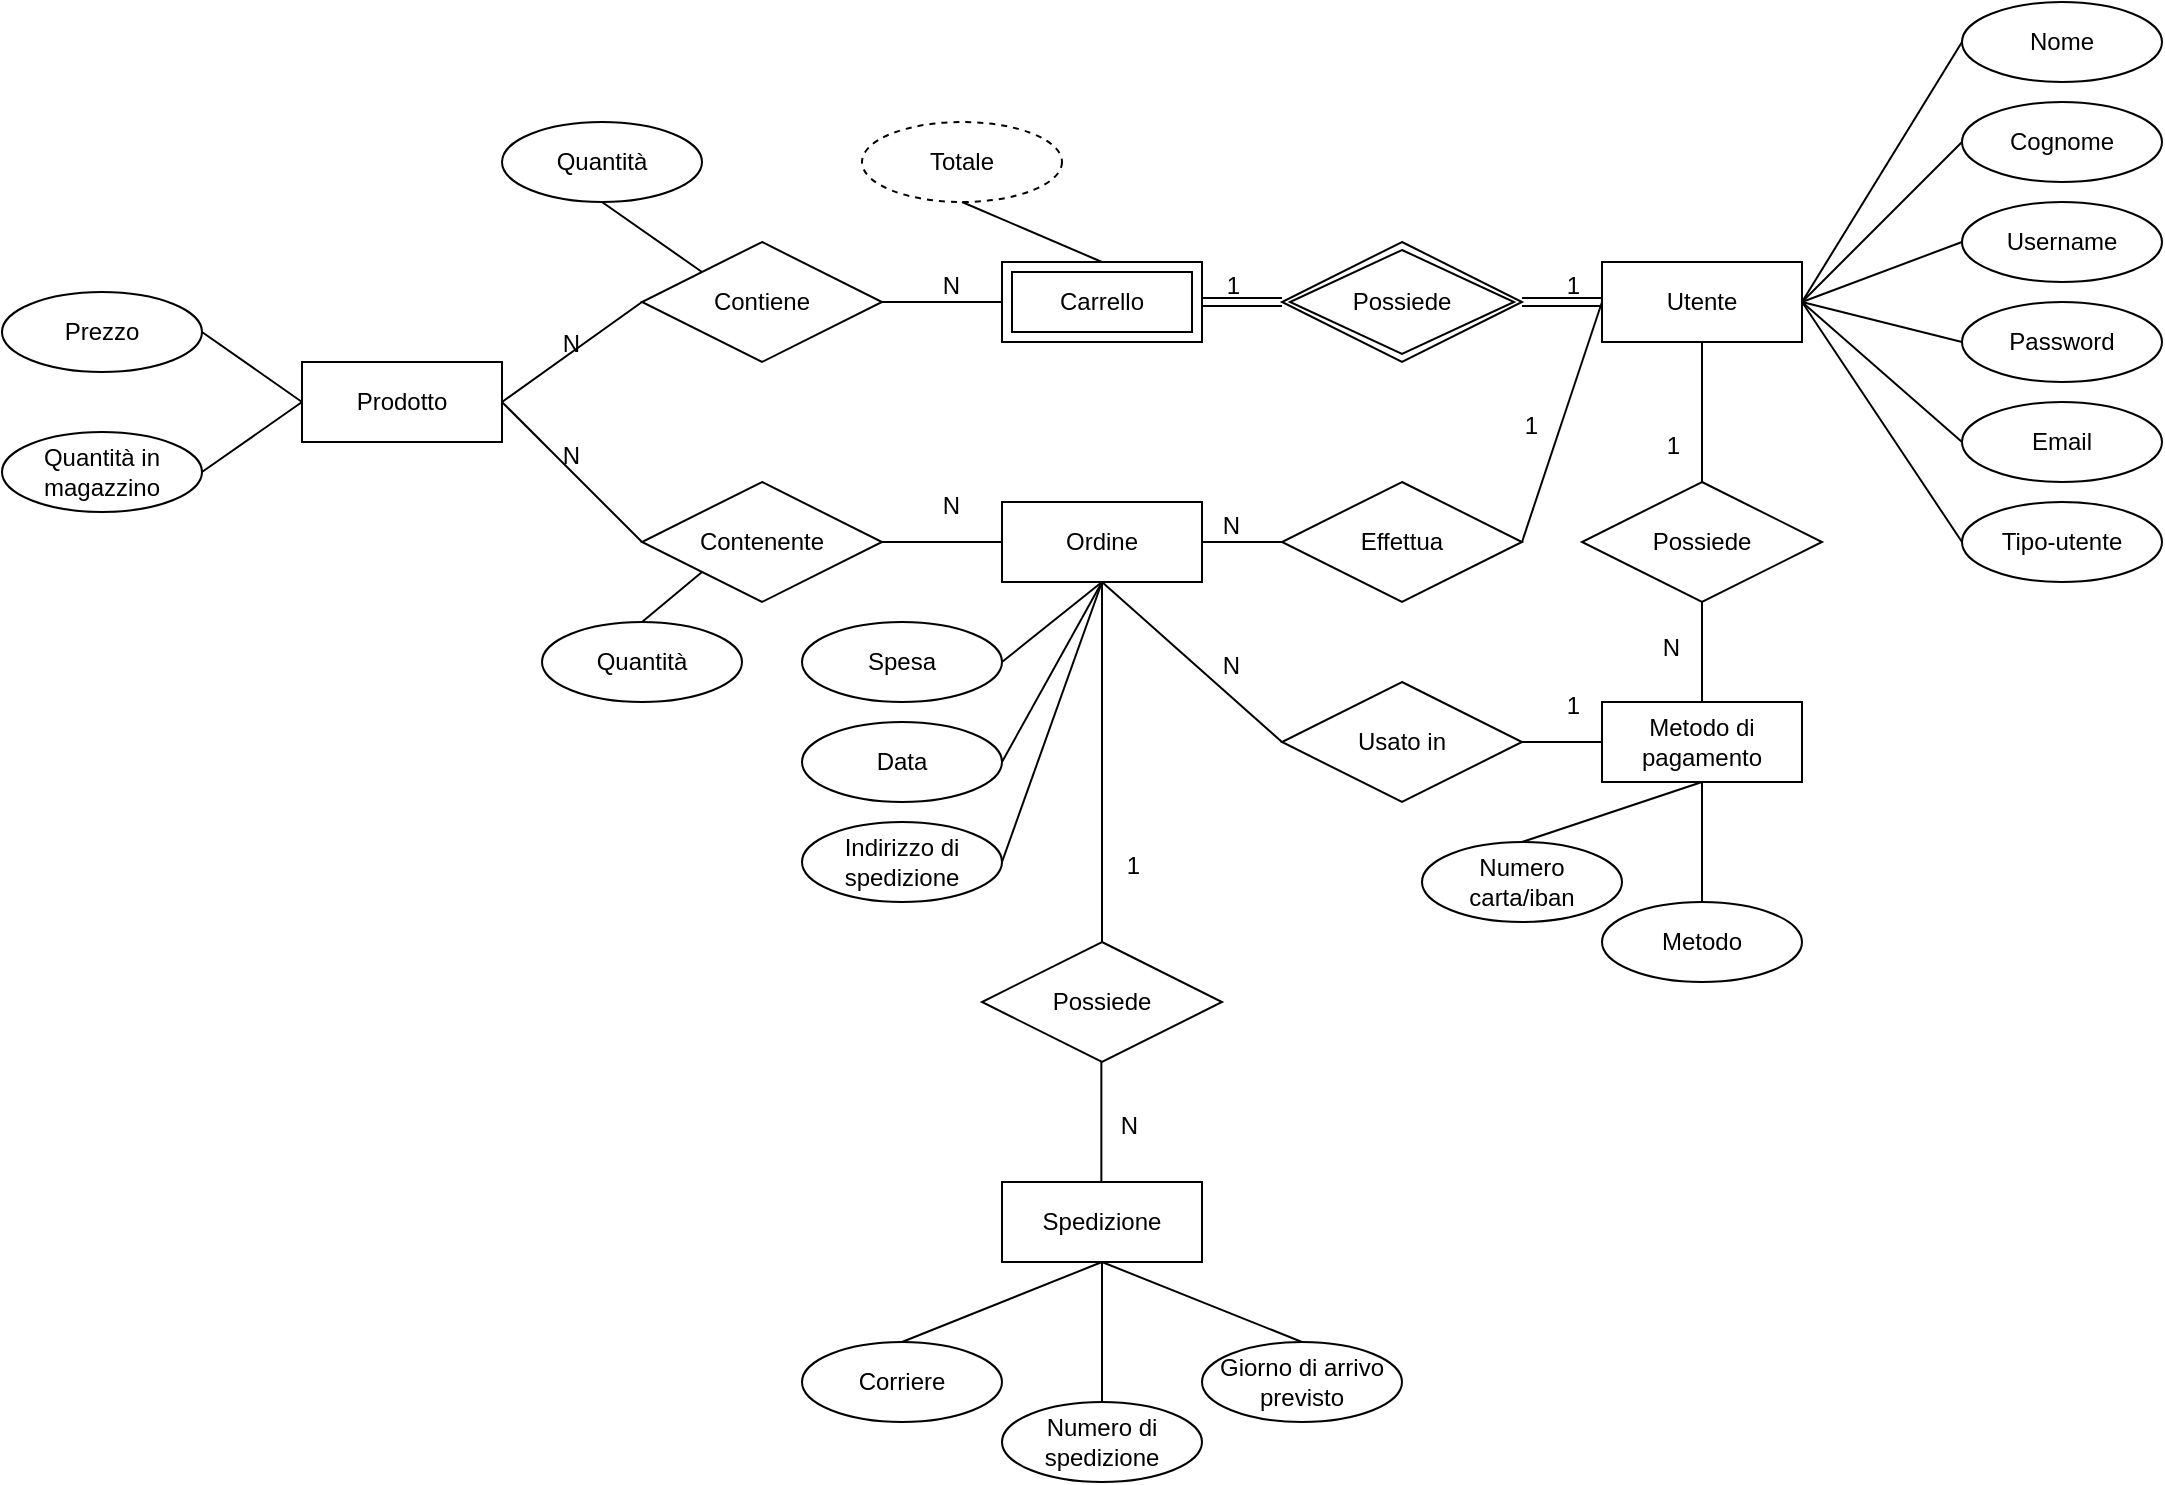 <mxfile version="24.4.0" type="device">
  <diagram name="Pagina-1" id="ulCDAMbjh5_WkC5npHMu">
    <mxGraphModel dx="3125" dy="2305" grid="1" gridSize="10" guides="1" tooltips="1" connect="1" arrows="1" fold="1" page="1" pageScale="1" pageWidth="827" pageHeight="1169" math="0" shadow="0">
      <root>
        <mxCell id="0" />
        <mxCell id="1" parent="0" />
        <mxCell id="CIkhCJjsKe8W1dYTgCuG-1" value="Utente" style="whiteSpace=wrap;html=1;align=center;" parent="1" vertex="1">
          <mxGeometry x="240" y="-150" width="100" height="40" as="geometry" />
        </mxCell>
        <mxCell id="CIkhCJjsKe8W1dYTgCuG-2" value="Nome" style="ellipse;whiteSpace=wrap;html=1;align=center;" parent="1" vertex="1">
          <mxGeometry x="420" y="-280" width="100" height="40" as="geometry" />
        </mxCell>
        <mxCell id="CIkhCJjsKe8W1dYTgCuG-3" value="Username" style="ellipse;whiteSpace=wrap;html=1;align=center;" parent="1" vertex="1">
          <mxGeometry x="420" y="-180" width="100" height="40" as="geometry" />
        </mxCell>
        <mxCell id="CIkhCJjsKe8W1dYTgCuG-4" value="Cognome" style="ellipse;whiteSpace=wrap;html=1;align=center;" parent="1" vertex="1">
          <mxGeometry x="420" y="-230" width="100" height="40" as="geometry" />
        </mxCell>
        <mxCell id="CIkhCJjsKe8W1dYTgCuG-5" value="Password" style="ellipse;whiteSpace=wrap;html=1;align=center;" parent="1" vertex="1">
          <mxGeometry x="420" y="-130" width="100" height="40" as="geometry" />
        </mxCell>
        <mxCell id="CIkhCJjsKe8W1dYTgCuG-6" value="Email" style="ellipse;whiteSpace=wrap;html=1;align=center;" parent="1" vertex="1">
          <mxGeometry x="420" y="-80" width="100" height="40" as="geometry" />
        </mxCell>
        <mxCell id="CIkhCJjsKe8W1dYTgCuG-7" value="Tipo-utente" style="ellipse;whiteSpace=wrap;html=1;align=center;" parent="1" vertex="1">
          <mxGeometry x="420" y="-30" width="100" height="40" as="geometry" />
        </mxCell>
        <mxCell id="CIkhCJjsKe8W1dYTgCuG-9" value="" style="endArrow=none;html=1;rounded=0;exitX=1;exitY=0.5;exitDx=0;exitDy=0;entryX=0;entryY=0.5;entryDx=0;entryDy=0;" parent="1" source="CIkhCJjsKe8W1dYTgCuG-1" target="CIkhCJjsKe8W1dYTgCuG-2" edge="1">
          <mxGeometry relative="1" as="geometry">
            <mxPoint x="340" y="-150" as="sourcePoint" />
            <mxPoint x="500" y="-150" as="targetPoint" />
          </mxGeometry>
        </mxCell>
        <mxCell id="CIkhCJjsKe8W1dYTgCuG-10" value="" style="endArrow=none;html=1;rounded=0;exitX=1;exitY=0.5;exitDx=0;exitDy=0;entryX=0;entryY=0.5;entryDx=0;entryDy=0;" parent="1" source="CIkhCJjsKe8W1dYTgCuG-1" target="CIkhCJjsKe8W1dYTgCuG-4" edge="1">
          <mxGeometry relative="1" as="geometry">
            <mxPoint x="340" y="-150" as="sourcePoint" />
            <mxPoint x="500" y="-150" as="targetPoint" />
          </mxGeometry>
        </mxCell>
        <mxCell id="CIkhCJjsKe8W1dYTgCuG-11" value="" style="endArrow=none;html=1;rounded=0;exitX=1;exitY=0.5;exitDx=0;exitDy=0;entryX=0;entryY=0.5;entryDx=0;entryDy=0;" parent="1" source="CIkhCJjsKe8W1dYTgCuG-1" target="CIkhCJjsKe8W1dYTgCuG-3" edge="1">
          <mxGeometry relative="1" as="geometry">
            <mxPoint x="340" y="-150" as="sourcePoint" />
            <mxPoint x="500" y="-150" as="targetPoint" />
          </mxGeometry>
        </mxCell>
        <mxCell id="CIkhCJjsKe8W1dYTgCuG-12" value="" style="endArrow=none;html=1;rounded=0;exitX=1;exitY=0.5;exitDx=0;exitDy=0;entryX=0;entryY=0.5;entryDx=0;entryDy=0;" parent="1" source="CIkhCJjsKe8W1dYTgCuG-1" target="CIkhCJjsKe8W1dYTgCuG-5" edge="1">
          <mxGeometry relative="1" as="geometry">
            <mxPoint x="340" y="-150" as="sourcePoint" />
            <mxPoint x="500" y="-150" as="targetPoint" />
          </mxGeometry>
        </mxCell>
        <mxCell id="CIkhCJjsKe8W1dYTgCuG-13" value="" style="endArrow=none;html=1;rounded=0;exitX=1;exitY=0.5;exitDx=0;exitDy=0;entryX=0;entryY=0.5;entryDx=0;entryDy=0;" parent="1" source="CIkhCJjsKe8W1dYTgCuG-1" target="CIkhCJjsKe8W1dYTgCuG-6" edge="1">
          <mxGeometry relative="1" as="geometry">
            <mxPoint x="340" y="-150" as="sourcePoint" />
            <mxPoint x="500" y="-150" as="targetPoint" />
          </mxGeometry>
        </mxCell>
        <mxCell id="CIkhCJjsKe8W1dYTgCuG-14" value="" style="endArrow=none;html=1;rounded=0;exitX=1;exitY=0.5;exitDx=0;exitDy=0;entryX=0;entryY=0.5;entryDx=0;entryDy=0;" parent="1" source="CIkhCJjsKe8W1dYTgCuG-1" target="CIkhCJjsKe8W1dYTgCuG-7" edge="1">
          <mxGeometry relative="1" as="geometry">
            <mxPoint x="340" y="-150" as="sourcePoint" />
            <mxPoint x="500" y="-150" as="targetPoint" />
          </mxGeometry>
        </mxCell>
        <mxCell id="CIkhCJjsKe8W1dYTgCuG-15" value="Prodotto" style="whiteSpace=wrap;html=1;align=center;" parent="1" vertex="1">
          <mxGeometry x="-410" y="-100" width="100" height="40" as="geometry" />
        </mxCell>
        <mxCell id="CIkhCJjsKe8W1dYTgCuG-18" value="Contiene" style="shape=rhombus;perimeter=rhombusPerimeter;whiteSpace=wrap;html=1;align=center;" parent="1" vertex="1">
          <mxGeometry x="-240" y="-160" width="120" height="60" as="geometry" />
        </mxCell>
        <mxCell id="CIkhCJjsKe8W1dYTgCuG-24" value="Carrello" style="shape=ext;margin=3;double=1;whiteSpace=wrap;html=1;align=center;" parent="1" vertex="1">
          <mxGeometry x="-60" y="-150" width="100" height="40" as="geometry" />
        </mxCell>
        <mxCell id="CIkhCJjsKe8W1dYTgCuG-25" value="Possiede" style="shape=rhombus;double=1;perimeter=rhombusPerimeter;whiteSpace=wrap;html=1;align=center;" parent="1" vertex="1">
          <mxGeometry x="80" y="-160" width="120" height="60" as="geometry" />
        </mxCell>
        <mxCell id="CIkhCJjsKe8W1dYTgCuG-26" value="" style="shape=link;html=1;rounded=0;entryX=1;entryY=0.5;entryDx=0;entryDy=0;exitX=0;exitY=0.5;exitDx=0;exitDy=0;" parent="1" source="CIkhCJjsKe8W1dYTgCuG-25" target="CIkhCJjsKe8W1dYTgCuG-24" edge="1">
          <mxGeometry relative="1" as="geometry">
            <mxPoint x="80" y="-150" as="sourcePoint" />
            <mxPoint x="240" y="-150" as="targetPoint" />
          </mxGeometry>
        </mxCell>
        <mxCell id="CIkhCJjsKe8W1dYTgCuG-27" value="1" style="resizable=0;html=1;whiteSpace=wrap;align=right;verticalAlign=bottom;" parent="CIkhCJjsKe8W1dYTgCuG-26" connectable="0" vertex="1">
          <mxGeometry x="1" relative="1" as="geometry">
            <mxPoint x="20" as="offset" />
          </mxGeometry>
        </mxCell>
        <mxCell id="CIkhCJjsKe8W1dYTgCuG-28" value="" style="shape=link;html=1;rounded=0;exitX=1;exitY=0.5;exitDx=0;exitDy=0;entryX=0;entryY=0.5;entryDx=0;entryDy=0;" parent="1" source="CIkhCJjsKe8W1dYTgCuG-25" target="CIkhCJjsKe8W1dYTgCuG-1" edge="1">
          <mxGeometry relative="1" as="geometry">
            <mxPoint x="210" y="-130" as="sourcePoint" />
            <mxPoint x="240" y="-150" as="targetPoint" />
          </mxGeometry>
        </mxCell>
        <mxCell id="CIkhCJjsKe8W1dYTgCuG-29" value="1" style="resizable=0;html=1;whiteSpace=wrap;align=right;verticalAlign=bottom;" parent="CIkhCJjsKe8W1dYTgCuG-28" connectable="0" vertex="1">
          <mxGeometry x="1" relative="1" as="geometry">
            <mxPoint x="-10" as="offset" />
          </mxGeometry>
        </mxCell>
        <mxCell id="CIkhCJjsKe8W1dYTgCuG-36" value="" style="endArrow=none;html=1;rounded=0;exitX=0;exitY=0.5;exitDx=0;exitDy=0;entryX=1;entryY=0.5;entryDx=0;entryDy=0;" parent="1" source="CIkhCJjsKe8W1dYTgCuG-18" target="CIkhCJjsKe8W1dYTgCuG-15" edge="1">
          <mxGeometry relative="1" as="geometry">
            <mxPoint x="-110" y="-130" as="sourcePoint" />
            <mxPoint x="50" y="-130" as="targetPoint" />
          </mxGeometry>
        </mxCell>
        <mxCell id="CIkhCJjsKe8W1dYTgCuG-37" value="N" style="resizable=0;html=1;whiteSpace=wrap;align=right;verticalAlign=bottom;" parent="CIkhCJjsKe8W1dYTgCuG-36" connectable="0" vertex="1">
          <mxGeometry x="1" relative="1" as="geometry">
            <mxPoint x="40" y="-20" as="offset" />
          </mxGeometry>
        </mxCell>
        <mxCell id="CIkhCJjsKe8W1dYTgCuG-38" value="" style="endArrow=none;html=1;rounded=0;exitX=1;exitY=0.5;exitDx=0;exitDy=0;entryX=0;entryY=0.5;entryDx=0;entryDy=0;" parent="1" source="CIkhCJjsKe8W1dYTgCuG-18" target="CIkhCJjsKe8W1dYTgCuG-24" edge="1">
          <mxGeometry relative="1" as="geometry">
            <mxPoint x="-110" y="-130" as="sourcePoint" />
            <mxPoint x="50" y="-130" as="targetPoint" />
          </mxGeometry>
        </mxCell>
        <mxCell id="CIkhCJjsKe8W1dYTgCuG-39" value="N" style="resizable=0;html=1;whiteSpace=wrap;align=right;verticalAlign=bottom;" parent="CIkhCJjsKe8W1dYTgCuG-38" connectable="0" vertex="1">
          <mxGeometry x="1" relative="1" as="geometry">
            <mxPoint x="-20" as="offset" />
          </mxGeometry>
        </mxCell>
        <mxCell id="CIkhCJjsKe8W1dYTgCuG-40" value="Effettua" style="shape=rhombus;perimeter=rhombusPerimeter;whiteSpace=wrap;html=1;align=center;" parent="1" vertex="1">
          <mxGeometry x="80" y="-40" width="120" height="60" as="geometry" />
        </mxCell>
        <mxCell id="CIkhCJjsKe8W1dYTgCuG-41" value="" style="endArrow=none;html=1;rounded=0;exitX=0;exitY=0.5;exitDx=0;exitDy=0;entryX=1;entryY=0.5;entryDx=0;entryDy=0;" parent="1" source="CIkhCJjsKe8W1dYTgCuG-1" target="CIkhCJjsKe8W1dYTgCuG-40" edge="1">
          <mxGeometry relative="1" as="geometry">
            <mxPoint y="-110" as="sourcePoint" />
            <mxPoint x="160" y="-110" as="targetPoint" />
          </mxGeometry>
        </mxCell>
        <mxCell id="CIkhCJjsKe8W1dYTgCuG-42" value="1" style="resizable=0;html=1;whiteSpace=wrap;align=right;verticalAlign=bottom;" parent="CIkhCJjsKe8W1dYTgCuG-41" connectable="0" vertex="1">
          <mxGeometry x="1" relative="1" as="geometry">
            <mxPoint x="10" y="-50" as="offset" />
          </mxGeometry>
        </mxCell>
        <mxCell id="CIkhCJjsKe8W1dYTgCuG-44" value="Ordine" style="whiteSpace=wrap;html=1;align=center;" parent="1" vertex="1">
          <mxGeometry x="-60" y="-30" width="100" height="40" as="geometry" />
        </mxCell>
        <mxCell id="CIkhCJjsKe8W1dYTgCuG-45" value="" style="endArrow=none;html=1;rounded=0;exitX=1;exitY=0.5;exitDx=0;exitDy=0;entryX=0;entryY=0.5;entryDx=0;entryDy=0;" parent="1" source="CIkhCJjsKe8W1dYTgCuG-44" target="CIkhCJjsKe8W1dYTgCuG-40" edge="1">
          <mxGeometry relative="1" as="geometry">
            <mxPoint x="20" y="-20" as="sourcePoint" />
            <mxPoint x="180" y="-20" as="targetPoint" />
          </mxGeometry>
        </mxCell>
        <mxCell id="CIkhCJjsKe8W1dYTgCuG-46" value="N" style="resizable=0;html=1;whiteSpace=wrap;align=right;verticalAlign=bottom;" parent="CIkhCJjsKe8W1dYTgCuG-45" connectable="0" vertex="1">
          <mxGeometry x="1" relative="1" as="geometry">
            <mxPoint x="-20" as="offset" />
          </mxGeometry>
        </mxCell>
        <mxCell id="CIkhCJjsKe8W1dYTgCuG-48" value="Contenente" style="shape=rhombus;perimeter=rhombusPerimeter;whiteSpace=wrap;html=1;align=center;" parent="1" vertex="1">
          <mxGeometry x="-240" y="-40" width="120" height="60" as="geometry" />
        </mxCell>
        <mxCell id="CIkhCJjsKe8W1dYTgCuG-49" value="" style="endArrow=none;html=1;rounded=0;exitX=1;exitY=0.5;exitDx=0;exitDy=0;entryX=0;entryY=0.5;entryDx=0;entryDy=0;" parent="1" source="CIkhCJjsKe8W1dYTgCuG-48" target="CIkhCJjsKe8W1dYTgCuG-44" edge="1">
          <mxGeometry relative="1" as="geometry">
            <mxPoint x="-100" y="-60" as="sourcePoint" />
            <mxPoint x="60" y="-60" as="targetPoint" />
          </mxGeometry>
        </mxCell>
        <mxCell id="CIkhCJjsKe8W1dYTgCuG-50" value="N" style="resizable=0;html=1;whiteSpace=wrap;align=right;verticalAlign=bottom;" parent="CIkhCJjsKe8W1dYTgCuG-49" connectable="0" vertex="1">
          <mxGeometry x="1" relative="1" as="geometry">
            <mxPoint x="-20" y="-10" as="offset" />
          </mxGeometry>
        </mxCell>
        <mxCell id="CIkhCJjsKe8W1dYTgCuG-51" value="" style="endArrow=none;html=1;rounded=0;exitX=1;exitY=0.5;exitDx=0;exitDy=0;entryX=0;entryY=0.5;entryDx=0;entryDy=0;" parent="1" source="CIkhCJjsKe8W1dYTgCuG-15" target="CIkhCJjsKe8W1dYTgCuG-48" edge="1">
          <mxGeometry relative="1" as="geometry">
            <mxPoint x="-100" y="-70" as="sourcePoint" />
            <mxPoint x="60" y="-70" as="targetPoint" />
          </mxGeometry>
        </mxCell>
        <mxCell id="CIkhCJjsKe8W1dYTgCuG-52" value="N" style="resizable=0;html=1;whiteSpace=wrap;align=right;verticalAlign=bottom;" parent="CIkhCJjsKe8W1dYTgCuG-51" connectable="0" vertex="1">
          <mxGeometry x="1" relative="1" as="geometry">
            <mxPoint x="-30" y="-35" as="offset" />
          </mxGeometry>
        </mxCell>
        <mxCell id="CIkhCJjsKe8W1dYTgCuG-54" value="Metodo di pagamento" style="whiteSpace=wrap;html=1;align=center;" parent="1" vertex="1">
          <mxGeometry x="240" y="70" width="100" height="40" as="geometry" />
        </mxCell>
        <mxCell id="CIkhCJjsKe8W1dYTgCuG-55" value="Possiede" style="shape=rhombus;perimeter=rhombusPerimeter;whiteSpace=wrap;html=1;align=center;" parent="1" vertex="1">
          <mxGeometry x="230" y="-40" width="120" height="60" as="geometry" />
        </mxCell>
        <mxCell id="CIkhCJjsKe8W1dYTgCuG-56" value="Usato in" style="shape=rhombus;perimeter=rhombusPerimeter;whiteSpace=wrap;html=1;align=center;" parent="1" vertex="1">
          <mxGeometry x="80" y="60" width="120" height="60" as="geometry" />
        </mxCell>
        <mxCell id="CIkhCJjsKe8W1dYTgCuG-57" value="" style="endArrow=none;html=1;rounded=0;exitX=0.5;exitY=1;exitDx=0;exitDy=0;entryX=0;entryY=0.5;entryDx=0;entryDy=0;" parent="1" source="CIkhCJjsKe8W1dYTgCuG-44" target="CIkhCJjsKe8W1dYTgCuG-56" edge="1">
          <mxGeometry relative="1" as="geometry">
            <mxPoint x="20" y="-80" as="sourcePoint" />
            <mxPoint x="70" y="70" as="targetPoint" />
          </mxGeometry>
        </mxCell>
        <mxCell id="CIkhCJjsKe8W1dYTgCuG-58" value="N" style="resizable=0;html=1;whiteSpace=wrap;align=right;verticalAlign=bottom;" parent="CIkhCJjsKe8W1dYTgCuG-57" connectable="0" vertex="1">
          <mxGeometry x="1" relative="1" as="geometry">
            <mxPoint x="-20" y="-30" as="offset" />
          </mxGeometry>
        </mxCell>
        <mxCell id="CIkhCJjsKe8W1dYTgCuG-59" value="" style="endArrow=none;html=1;rounded=0;exitX=1;exitY=0.5;exitDx=0;exitDy=0;entryX=0;entryY=0.5;entryDx=0;entryDy=0;" parent="1" source="CIkhCJjsKe8W1dYTgCuG-56" target="CIkhCJjsKe8W1dYTgCuG-54" edge="1">
          <mxGeometry relative="1" as="geometry">
            <mxPoint x="20" y="-90" as="sourcePoint" />
            <mxPoint x="180" y="-90" as="targetPoint" />
          </mxGeometry>
        </mxCell>
        <mxCell id="CIkhCJjsKe8W1dYTgCuG-60" value="1" style="resizable=0;html=1;whiteSpace=wrap;align=right;verticalAlign=bottom;" parent="CIkhCJjsKe8W1dYTgCuG-59" connectable="0" vertex="1">
          <mxGeometry x="1" relative="1" as="geometry">
            <mxPoint x="-10" y="-10" as="offset" />
          </mxGeometry>
        </mxCell>
        <mxCell id="CIkhCJjsKe8W1dYTgCuG-61" value="" style="endArrow=none;html=1;rounded=0;exitX=0.5;exitY=0;exitDx=0;exitDy=0;entryX=0.5;entryY=1;entryDx=0;entryDy=0;" parent="1" source="CIkhCJjsKe8W1dYTgCuG-54" target="CIkhCJjsKe8W1dYTgCuG-55" edge="1">
          <mxGeometry relative="1" as="geometry">
            <mxPoint x="140" y="40" as="sourcePoint" />
            <mxPoint x="300" y="40" as="targetPoint" />
          </mxGeometry>
        </mxCell>
        <mxCell id="CIkhCJjsKe8W1dYTgCuG-62" value="N" style="resizable=0;html=1;whiteSpace=wrap;align=right;verticalAlign=bottom;" parent="CIkhCJjsKe8W1dYTgCuG-61" connectable="0" vertex="1">
          <mxGeometry x="1" relative="1" as="geometry">
            <mxPoint x="-10" y="31" as="offset" />
          </mxGeometry>
        </mxCell>
        <mxCell id="CIkhCJjsKe8W1dYTgCuG-64" value="" style="endArrow=none;html=1;rounded=0;exitX=0.5;exitY=1;exitDx=0;exitDy=0;entryX=0.5;entryY=0;entryDx=0;entryDy=0;" parent="1" source="CIkhCJjsKe8W1dYTgCuG-1" target="CIkhCJjsKe8W1dYTgCuG-55" edge="1">
          <mxGeometry relative="1" as="geometry">
            <mxPoint x="-10" y="-20" as="sourcePoint" />
            <mxPoint x="150" y="-20" as="targetPoint" />
          </mxGeometry>
        </mxCell>
        <mxCell id="CIkhCJjsKe8W1dYTgCuG-65" value="1" style="resizable=0;html=1;whiteSpace=wrap;align=right;verticalAlign=bottom;" parent="CIkhCJjsKe8W1dYTgCuG-64" connectable="0" vertex="1">
          <mxGeometry x="1" relative="1" as="geometry">
            <mxPoint x="-10" y="-10" as="offset" />
          </mxGeometry>
        </mxCell>
        <mxCell id="CIkhCJjsKe8W1dYTgCuG-66" value="Quantità" style="ellipse;whiteSpace=wrap;html=1;align=center;" parent="1" vertex="1">
          <mxGeometry x="-290" y="30" width="100" height="40" as="geometry" />
        </mxCell>
        <mxCell id="CIkhCJjsKe8W1dYTgCuG-69" value="" style="endArrow=none;html=1;rounded=0;exitX=0.5;exitY=0;exitDx=0;exitDy=0;entryX=0;entryY=1;entryDx=0;entryDy=0;" parent="1" source="CIkhCJjsKe8W1dYTgCuG-66" target="CIkhCJjsKe8W1dYTgCuG-48" edge="1">
          <mxGeometry relative="1" as="geometry">
            <mxPoint x="-260" y="50" as="sourcePoint" />
            <mxPoint x="-100" y="50" as="targetPoint" />
          </mxGeometry>
        </mxCell>
        <mxCell id="CIkhCJjsKe8W1dYTgCuG-70" value="Quantità" style="ellipse;whiteSpace=wrap;html=1;align=center;" parent="1" vertex="1">
          <mxGeometry x="-310" y="-220" width="100" height="40" as="geometry" />
        </mxCell>
        <mxCell id="CIkhCJjsKe8W1dYTgCuG-71" value="Spesa" style="ellipse;whiteSpace=wrap;html=1;align=center;" parent="1" vertex="1">
          <mxGeometry x="-160" y="30" width="100" height="40" as="geometry" />
        </mxCell>
        <mxCell id="CIkhCJjsKe8W1dYTgCuG-72" value="" style="endArrow=none;html=1;rounded=0;exitX=0.5;exitY=1;exitDx=0;exitDy=0;entryX=0;entryY=0;entryDx=0;entryDy=0;" parent="1" source="CIkhCJjsKe8W1dYTgCuG-70" target="CIkhCJjsKe8W1dYTgCuG-18" edge="1">
          <mxGeometry relative="1" as="geometry">
            <mxPoint x="-40" y="-40" as="sourcePoint" />
            <mxPoint x="120" y="-40" as="targetPoint" />
          </mxGeometry>
        </mxCell>
        <mxCell id="CIkhCJjsKe8W1dYTgCuG-73" value="Totale" style="ellipse;whiteSpace=wrap;html=1;align=center;dashed=1;" parent="1" vertex="1">
          <mxGeometry x="-130" y="-220" width="100" height="40" as="geometry" />
        </mxCell>
        <mxCell id="CIkhCJjsKe8W1dYTgCuG-74" value="" style="endArrow=none;html=1;rounded=0;exitX=0.5;exitY=1;exitDx=0;exitDy=0;entryX=0.5;entryY=0;entryDx=0;entryDy=0;" parent="1" source="CIkhCJjsKe8W1dYTgCuG-73" target="CIkhCJjsKe8W1dYTgCuG-24" edge="1">
          <mxGeometry relative="1" as="geometry">
            <mxPoint x="-10" y="-70" as="sourcePoint" />
            <mxPoint x="150" y="-70" as="targetPoint" />
          </mxGeometry>
        </mxCell>
        <mxCell id="CIkhCJjsKe8W1dYTgCuG-75" value="" style="endArrow=none;html=1;rounded=0;exitX=1;exitY=0.5;exitDx=0;exitDy=0;entryX=0.5;entryY=1;entryDx=0;entryDy=0;" parent="1" source="CIkhCJjsKe8W1dYTgCuG-71" target="CIkhCJjsKe8W1dYTgCuG-44" edge="1">
          <mxGeometry relative="1" as="geometry">
            <mxPoint x="30" y="-20" as="sourcePoint" />
            <mxPoint x="190" y="-20" as="targetPoint" />
          </mxGeometry>
        </mxCell>
        <mxCell id="CIkhCJjsKe8W1dYTgCuG-76" value="Prezzo" style="ellipse;whiteSpace=wrap;html=1;align=center;" parent="1" vertex="1">
          <mxGeometry x="-560" y="-135" width="100" height="40" as="geometry" />
        </mxCell>
        <mxCell id="CIkhCJjsKe8W1dYTgCuG-77" value="Quantità in magazzino" style="ellipse;whiteSpace=wrap;html=1;align=center;" parent="1" vertex="1">
          <mxGeometry x="-560" y="-65" width="100" height="40" as="geometry" />
        </mxCell>
        <mxCell id="CIkhCJjsKe8W1dYTgCuG-78" value="" style="endArrow=none;html=1;rounded=0;exitX=1;exitY=0.5;exitDx=0;exitDy=0;entryX=0;entryY=0.5;entryDx=0;entryDy=0;" parent="1" source="CIkhCJjsKe8W1dYTgCuG-77" target="CIkhCJjsKe8W1dYTgCuG-15" edge="1">
          <mxGeometry relative="1" as="geometry">
            <mxPoint x="30" y="-20" as="sourcePoint" />
            <mxPoint x="190" y="-20" as="targetPoint" />
          </mxGeometry>
        </mxCell>
        <mxCell id="CIkhCJjsKe8W1dYTgCuG-79" value="" style="endArrow=none;html=1;rounded=0;exitX=1;exitY=0.5;exitDx=0;exitDy=0;entryX=0;entryY=0.5;entryDx=0;entryDy=0;" parent="1" source="CIkhCJjsKe8W1dYTgCuG-76" target="CIkhCJjsKe8W1dYTgCuG-15" edge="1">
          <mxGeometry relative="1" as="geometry">
            <mxPoint x="30" y="-20" as="sourcePoint" />
            <mxPoint x="190" y="-20" as="targetPoint" />
          </mxGeometry>
        </mxCell>
        <mxCell id="CIkhCJjsKe8W1dYTgCuG-80" value="Data" style="ellipse;whiteSpace=wrap;html=1;align=center;" parent="1" vertex="1">
          <mxGeometry x="-160" y="80" width="100" height="40" as="geometry" />
        </mxCell>
        <mxCell id="CIkhCJjsKe8W1dYTgCuG-82" value="" style="endArrow=none;html=1;rounded=0;exitX=0.5;exitY=1;exitDx=0;exitDy=0;entryX=1;entryY=0.5;entryDx=0;entryDy=0;" parent="1" source="CIkhCJjsKe8W1dYTgCuG-44" target="CIkhCJjsKe8W1dYTgCuG-80" edge="1">
          <mxGeometry relative="1" as="geometry">
            <mxPoint x="-30" y="-40" as="sourcePoint" />
            <mxPoint x="130" y="-40" as="targetPoint" />
          </mxGeometry>
        </mxCell>
        <mxCell id="CIkhCJjsKe8W1dYTgCuG-83" value="Indirizzo di spedizione" style="ellipse;whiteSpace=wrap;html=1;align=center;" parent="1" vertex="1">
          <mxGeometry x="-160" y="130" width="100" height="40" as="geometry" />
        </mxCell>
        <mxCell id="CIkhCJjsKe8W1dYTgCuG-84" value="" style="endArrow=none;html=1;rounded=0;exitX=0.5;exitY=1;exitDx=0;exitDy=0;entryX=1;entryY=0.5;entryDx=0;entryDy=0;" parent="1" source="CIkhCJjsKe8W1dYTgCuG-44" target="CIkhCJjsKe8W1dYTgCuG-83" edge="1">
          <mxGeometry relative="1" as="geometry">
            <mxPoint x="-20" y="80" as="sourcePoint" />
            <mxPoint x="140" y="80" as="targetPoint" />
          </mxGeometry>
        </mxCell>
        <mxCell id="CIkhCJjsKe8W1dYTgCuG-85" value="Numero carta/iban" style="ellipse;whiteSpace=wrap;html=1;align=center;" parent="1" vertex="1">
          <mxGeometry x="150" y="140" width="100" height="40" as="geometry" />
        </mxCell>
        <mxCell id="CIkhCJjsKe8W1dYTgCuG-86" value="Metodo" style="ellipse;whiteSpace=wrap;html=1;align=center;" parent="1" vertex="1">
          <mxGeometry x="240" y="170" width="100" height="40" as="geometry" />
        </mxCell>
        <mxCell id="CIkhCJjsKe8W1dYTgCuG-87" value="" style="endArrow=none;html=1;rounded=0;exitX=0.5;exitY=0;exitDx=0;exitDy=0;entryX=0.5;entryY=1;entryDx=0;entryDy=0;" parent="1" source="CIkhCJjsKe8W1dYTgCuG-85" target="CIkhCJjsKe8W1dYTgCuG-54" edge="1">
          <mxGeometry relative="1" as="geometry">
            <mxPoint x="-80" y="160" as="sourcePoint" />
            <mxPoint x="80" y="160" as="targetPoint" />
          </mxGeometry>
        </mxCell>
        <mxCell id="CIkhCJjsKe8W1dYTgCuG-88" value="" style="endArrow=none;html=1;rounded=0;exitX=0.5;exitY=1;exitDx=0;exitDy=0;entryX=0.5;entryY=0;entryDx=0;entryDy=0;" parent="1" source="CIkhCJjsKe8W1dYTgCuG-54" target="CIkhCJjsKe8W1dYTgCuG-86" edge="1">
          <mxGeometry relative="1" as="geometry">
            <mxPoint x="-80" y="160" as="sourcePoint" />
            <mxPoint x="80" y="160" as="targetPoint" />
          </mxGeometry>
        </mxCell>
        <mxCell id="CIkhCJjsKe8W1dYTgCuG-90" value="Spedizione" style="whiteSpace=wrap;html=1;align=center;" parent="1" vertex="1">
          <mxGeometry x="-60" y="310" width="100" height="40" as="geometry" />
        </mxCell>
        <mxCell id="CIkhCJjsKe8W1dYTgCuG-92" value="Possiede" style="shape=rhombus;perimeter=rhombusPerimeter;whiteSpace=wrap;html=1;align=center;" parent="1" vertex="1">
          <mxGeometry x="-70" y="190" width="120" height="60" as="geometry" />
        </mxCell>
        <mxCell id="CIkhCJjsKe8W1dYTgCuG-93" value="" style="endArrow=none;html=1;rounded=0;exitX=0.5;exitY=1;exitDx=0;exitDy=0;entryX=0.5;entryY=0;entryDx=0;entryDy=0;" parent="1" source="CIkhCJjsKe8W1dYTgCuG-44" target="CIkhCJjsKe8W1dYTgCuG-92" edge="1">
          <mxGeometry relative="1" as="geometry">
            <mxPoint x="-10" y="130" as="sourcePoint" />
            <mxPoint x="150" y="130" as="targetPoint" />
          </mxGeometry>
        </mxCell>
        <mxCell id="CIkhCJjsKe8W1dYTgCuG-94" value="1" style="resizable=0;html=1;whiteSpace=wrap;align=right;verticalAlign=bottom;" parent="CIkhCJjsKe8W1dYTgCuG-93" connectable="0" vertex="1">
          <mxGeometry x="1" relative="1" as="geometry">
            <mxPoint x="20" y="-30" as="offset" />
          </mxGeometry>
        </mxCell>
        <mxCell id="CIkhCJjsKe8W1dYTgCuG-95" value="" style="endArrow=none;html=1;rounded=0;exitX=0.5;exitY=1;exitDx=0;exitDy=0;entryX=0.5;entryY=0;entryDx=0;entryDy=0;" parent="1" edge="1">
          <mxGeometry relative="1" as="geometry">
            <mxPoint x="-10.32" y="250.0" as="sourcePoint" />
            <mxPoint x="-10.32" y="310.0" as="targetPoint" />
          </mxGeometry>
        </mxCell>
        <mxCell id="CIkhCJjsKe8W1dYTgCuG-96" value="N" style="resizable=0;html=1;whiteSpace=wrap;align=right;verticalAlign=bottom;" parent="CIkhCJjsKe8W1dYTgCuG-95" connectable="0" vertex="1">
          <mxGeometry x="1" relative="1" as="geometry">
            <mxPoint x="20" y="-20" as="offset" />
          </mxGeometry>
        </mxCell>
        <mxCell id="CIkhCJjsKe8W1dYTgCuG-105" value="Corriere" style="ellipse;whiteSpace=wrap;html=1;align=center;" parent="1" vertex="1">
          <mxGeometry x="-160" y="390" width="100" height="40" as="geometry" />
        </mxCell>
        <mxCell id="CIkhCJjsKe8W1dYTgCuG-107" value="Numero di spedizione" style="ellipse;whiteSpace=wrap;html=1;align=center;" parent="1" vertex="1">
          <mxGeometry x="-60" y="420" width="100" height="40" as="geometry" />
        </mxCell>
        <mxCell id="CIkhCJjsKe8W1dYTgCuG-108" value="Giorno di arrivo previsto" style="ellipse;whiteSpace=wrap;html=1;align=center;" parent="1" vertex="1">
          <mxGeometry x="40" y="390" width="100" height="40" as="geometry" />
        </mxCell>
        <mxCell id="CIkhCJjsKe8W1dYTgCuG-109" value="" style="endArrow=none;html=1;rounded=0;exitX=0.5;exitY=1;exitDx=0;exitDy=0;entryX=0.5;entryY=0;entryDx=0;entryDy=0;" parent="1" source="CIkhCJjsKe8W1dYTgCuG-90" target="CIkhCJjsKe8W1dYTgCuG-105" edge="1">
          <mxGeometry relative="1" as="geometry">
            <mxPoint x="-60" y="240" as="sourcePoint" />
            <mxPoint x="100" y="240" as="targetPoint" />
          </mxGeometry>
        </mxCell>
        <mxCell id="CIkhCJjsKe8W1dYTgCuG-110" value="" style="endArrow=none;html=1;rounded=0;exitX=0.5;exitY=0;exitDx=0;exitDy=0;entryX=0.5;entryY=1;entryDx=0;entryDy=0;" parent="1" source="CIkhCJjsKe8W1dYTgCuG-108" target="CIkhCJjsKe8W1dYTgCuG-90" edge="1">
          <mxGeometry relative="1" as="geometry">
            <mxPoint x="-60" y="240" as="sourcePoint" />
            <mxPoint x="100" y="240" as="targetPoint" />
          </mxGeometry>
        </mxCell>
        <mxCell id="CIkhCJjsKe8W1dYTgCuG-111" value="" style="endArrow=none;html=1;rounded=0;exitX=0.5;exitY=1;exitDx=0;exitDy=0;entryX=0.5;entryY=0;entryDx=0;entryDy=0;" parent="1" source="CIkhCJjsKe8W1dYTgCuG-90" target="CIkhCJjsKe8W1dYTgCuG-107" edge="1">
          <mxGeometry relative="1" as="geometry">
            <mxPoint x="-60" y="240" as="sourcePoint" />
            <mxPoint x="100" y="240" as="targetPoint" />
          </mxGeometry>
        </mxCell>
      </root>
    </mxGraphModel>
  </diagram>
</mxfile>
